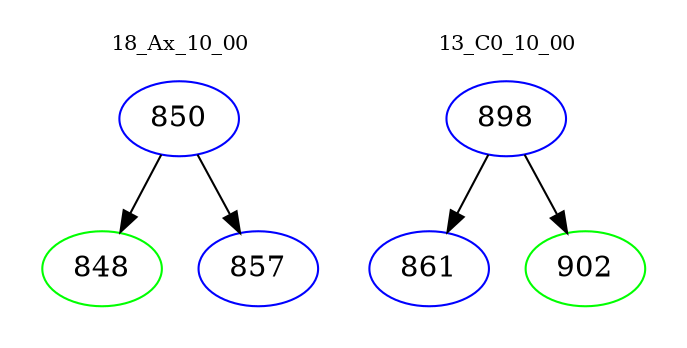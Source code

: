 digraph{
subgraph cluster_0 {
color = white
label = "18_Ax_10_00";
fontsize=10;
T0_850 [label="850", color="blue"]
T0_850 -> T0_848 [color="black"]
T0_848 [label="848", color="green"]
T0_850 -> T0_857 [color="black"]
T0_857 [label="857", color="blue"]
}
subgraph cluster_1 {
color = white
label = "13_C0_10_00";
fontsize=10;
T1_898 [label="898", color="blue"]
T1_898 -> T1_861 [color="black"]
T1_861 [label="861", color="blue"]
T1_898 -> T1_902 [color="black"]
T1_902 [label="902", color="green"]
}
}
